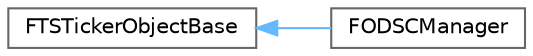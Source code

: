 digraph "Graphical Class Hierarchy"
{
 // INTERACTIVE_SVG=YES
 // LATEX_PDF_SIZE
  bgcolor="transparent";
  edge [fontname=Helvetica,fontsize=10,labelfontname=Helvetica,labelfontsize=10];
  node [fontname=Helvetica,fontsize=10,shape=box,height=0.2,width=0.4];
  rankdir="LR";
  Node0 [id="Node000000",label="FTSTickerObjectBase",height=0.2,width=0.4,color="grey40", fillcolor="white", style="filled",URL="$dc/d0f/classFTSTickerObjectBase.html",tooltip="Base class for thread-safe ticker objects."];
  Node0 -> Node1 [id="edge5179_Node000000_Node000001",dir="back",color="steelblue1",style="solid",tooltip=" "];
  Node1 [id="Node000001",label="FODSCManager",height=0.2,width=0.4,color="grey40", fillcolor="white", style="filled",URL="$d2/dd8/classFODSCManager.html",tooltip="Responsible for processing shader compile responses from the ODSC Thread."];
}
